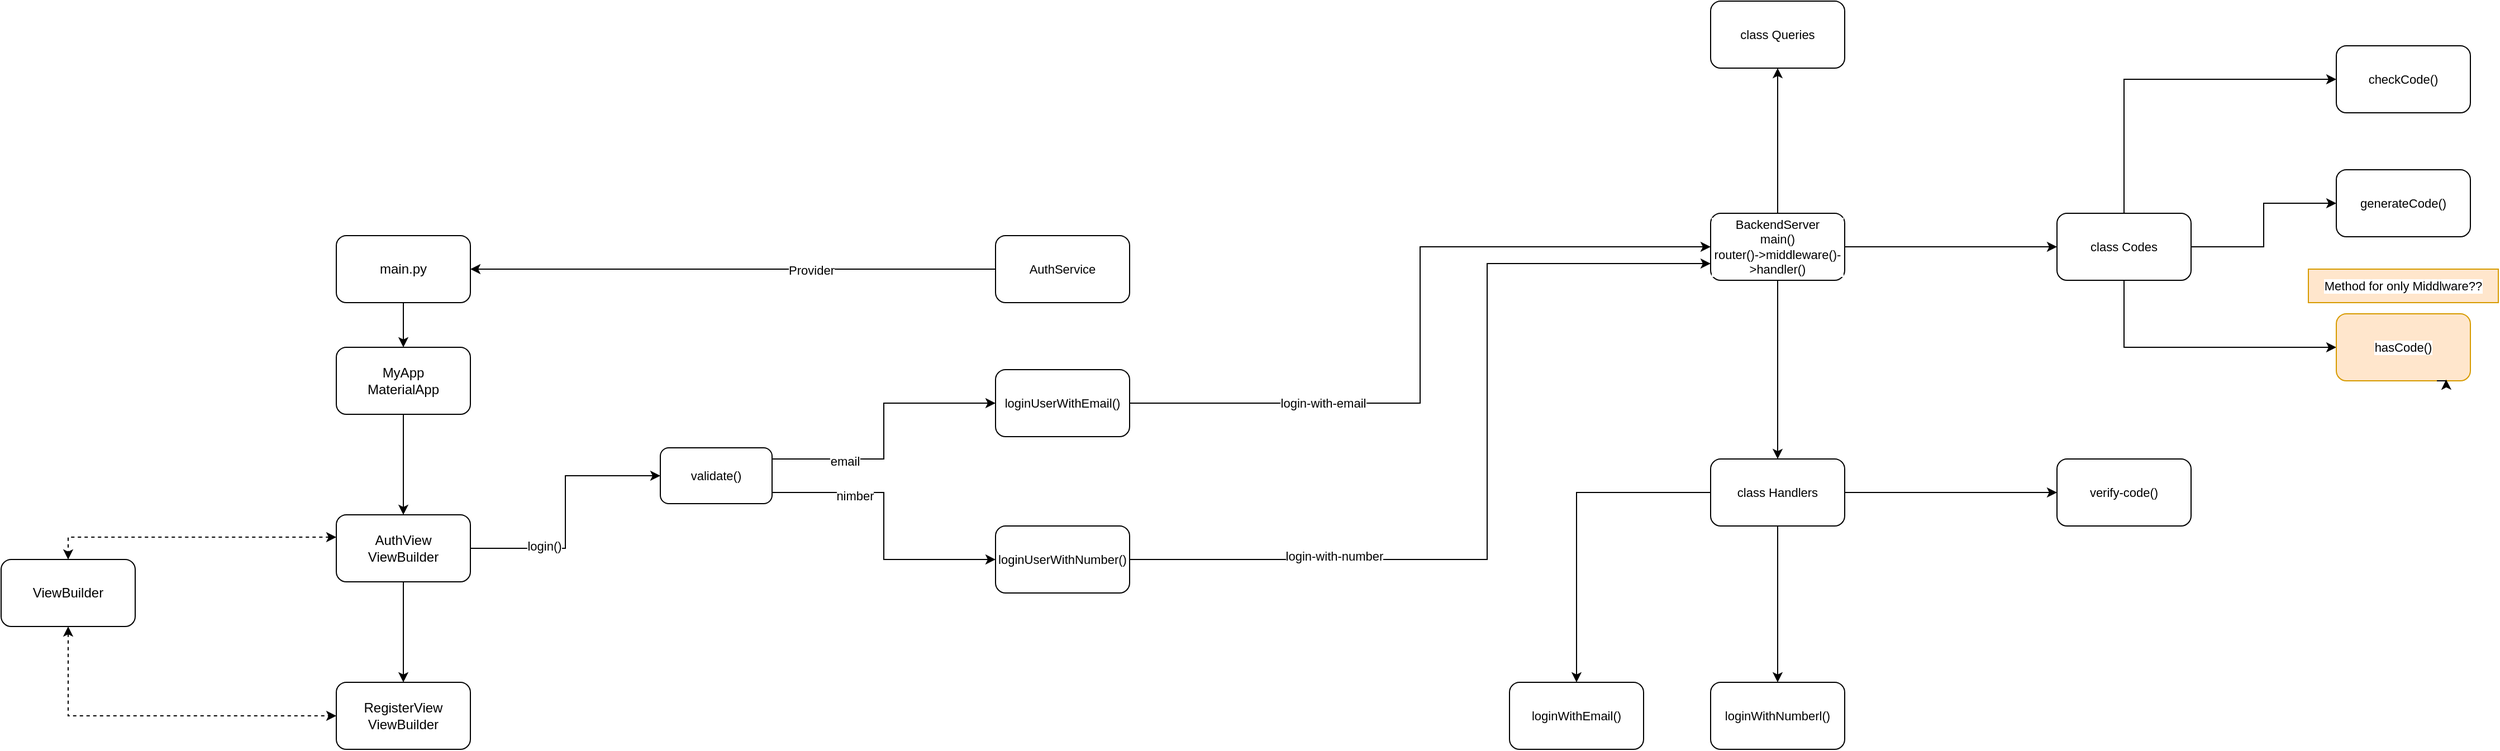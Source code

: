 <mxfile version="24.3.1" type="github">
  <diagram name="Страница — 1" id="OLK240ligt5Lw2F2dsRk">
    <mxGraphModel dx="2185" dy="3053" grid="1" gridSize="10" guides="1" tooltips="1" connect="1" arrows="1" fold="1" page="1" pageScale="1" pageWidth="827" pageHeight="1169" math="0" shadow="0">
      <root>
        <mxCell id="0" />
        <mxCell id="1" parent="0" />
        <mxCell id="ehBzZRKJDDmonRfpjZwj-10" style="edgeStyle=orthogonalEdgeStyle;rounded=0;orthogonalLoop=1;jettySize=auto;html=1;" edge="1" parent="1" source="ehBzZRKJDDmonRfpjZwj-2" target="ehBzZRKJDDmonRfpjZwj-3">
          <mxGeometry relative="1" as="geometry" />
        </mxCell>
        <mxCell id="ehBzZRKJDDmonRfpjZwj-2" value="main.py" style="rounded=1;whiteSpace=wrap;html=1;" vertex="1" parent="1">
          <mxGeometry x="-480" y="-1110" width="120" height="60" as="geometry" />
        </mxCell>
        <mxCell id="ehBzZRKJDDmonRfpjZwj-11" style="edgeStyle=orthogonalEdgeStyle;rounded=0;orthogonalLoop=1;jettySize=auto;html=1;" edge="1" parent="1" source="ehBzZRKJDDmonRfpjZwj-3" target="ehBzZRKJDDmonRfpjZwj-4">
          <mxGeometry relative="1" as="geometry" />
        </mxCell>
        <mxCell id="ehBzZRKJDDmonRfpjZwj-3" value="MyApp&lt;div&gt;MaterialApp&lt;br&gt;&lt;/div&gt;" style="rounded=1;whiteSpace=wrap;html=1;" vertex="1" parent="1">
          <mxGeometry x="-480" y="-1010" width="120" height="60" as="geometry" />
        </mxCell>
        <mxCell id="ehBzZRKJDDmonRfpjZwj-12" style="edgeStyle=orthogonalEdgeStyle;rounded=0;orthogonalLoop=1;jettySize=auto;html=1;" edge="1" parent="1" source="ehBzZRKJDDmonRfpjZwj-4" target="ehBzZRKJDDmonRfpjZwj-5">
          <mxGeometry relative="1" as="geometry" />
        </mxCell>
        <mxCell id="ehBzZRKJDDmonRfpjZwj-13" style="edgeStyle=orthogonalEdgeStyle;rounded=0;orthogonalLoop=1;jettySize=auto;html=1;shadow=0;dashed=1;startArrow=classic;startFill=1;entryX=0.5;entryY=0;entryDx=0;entryDy=0;elbow=vertical;" edge="1" parent="1" source="ehBzZRKJDDmonRfpjZwj-4" target="ehBzZRKJDDmonRfpjZwj-6">
          <mxGeometry relative="1" as="geometry">
            <mxPoint x="-700" y="-860" as="targetPoint" />
            <Array as="points">
              <mxPoint x="-720" y="-840" />
            </Array>
          </mxGeometry>
        </mxCell>
        <mxCell id="ehBzZRKJDDmonRfpjZwj-17" style="edgeStyle=orthogonalEdgeStyle;rounded=0;orthogonalLoop=1;jettySize=auto;html=1;entryX=0;entryY=0.5;entryDx=0;entryDy=0;strokeColor=default;align=center;verticalAlign=middle;fontFamily=Helvetica;fontSize=11;fontColor=default;labelBackgroundColor=default;endArrow=classic;" edge="1" parent="1" source="ehBzZRKJDDmonRfpjZwj-4" target="ehBzZRKJDDmonRfpjZwj-16">
          <mxGeometry relative="1" as="geometry" />
        </mxCell>
        <mxCell id="ehBzZRKJDDmonRfpjZwj-18" value="login()" style="edgeLabel;html=1;align=center;verticalAlign=middle;resizable=0;points=[];fontFamily=Helvetica;fontSize=11;fontColor=default;labelBackgroundColor=default;" vertex="1" connectable="0" parent="ehBzZRKJDDmonRfpjZwj-17">
          <mxGeometry x="-0.438" y="2" relative="1" as="geometry">
            <mxPoint as="offset" />
          </mxGeometry>
        </mxCell>
        <mxCell id="ehBzZRKJDDmonRfpjZwj-4" value="AuthView&lt;br&gt;ViewBuilder" style="rounded=1;whiteSpace=wrap;html=1;" vertex="1" parent="1">
          <mxGeometry x="-480" y="-860" width="120" height="60" as="geometry" />
        </mxCell>
        <mxCell id="ehBzZRKJDDmonRfpjZwj-5" value="RegisterView&lt;br&gt;ViewBuilder" style="rounded=1;whiteSpace=wrap;html=1;" vertex="1" parent="1">
          <mxGeometry x="-480" y="-710" width="120" height="60" as="geometry" />
        </mxCell>
        <mxCell id="ehBzZRKJDDmonRfpjZwj-15" style="edgeStyle=orthogonalEdgeStyle;rounded=0;orthogonalLoop=1;jettySize=auto;html=1;entryX=0;entryY=0.5;entryDx=0;entryDy=0;strokeColor=default;align=center;verticalAlign=middle;fontFamily=Helvetica;fontSize=11;fontColor=default;labelBackgroundColor=default;endArrow=classic;dashed=1;startArrow=classic;startFill=1;" edge="1" parent="1" source="ehBzZRKJDDmonRfpjZwj-6" target="ehBzZRKJDDmonRfpjZwj-5">
          <mxGeometry relative="1" as="geometry">
            <Array as="points">
              <mxPoint x="-720" y="-680" />
            </Array>
          </mxGeometry>
        </mxCell>
        <mxCell id="ehBzZRKJDDmonRfpjZwj-6" value="&lt;div&gt;&lt;span style=&quot;background-color: initial;&quot;&gt;ViewBuilder&lt;/span&gt;&lt;br&gt;&lt;/div&gt;" style="rounded=1;whiteSpace=wrap;html=1;" vertex="1" parent="1">
          <mxGeometry x="-780" y="-820" width="120" height="60" as="geometry" />
        </mxCell>
        <mxCell id="ehBzZRKJDDmonRfpjZwj-25" style="edgeStyle=orthogonalEdgeStyle;rounded=0;orthogonalLoop=1;jettySize=auto;html=1;entryX=0;entryY=0.5;entryDx=0;entryDy=0;strokeColor=default;align=center;verticalAlign=middle;fontFamily=Helvetica;fontSize=11;fontColor=default;labelBackgroundColor=default;endArrow=classic;" edge="1" parent="1" source="ehBzZRKJDDmonRfpjZwj-16" target="ehBzZRKJDDmonRfpjZwj-23">
          <mxGeometry relative="1" as="geometry">
            <Array as="points">
              <mxPoint x="10" y="-910" />
              <mxPoint x="10" y="-960" />
            </Array>
          </mxGeometry>
        </mxCell>
        <mxCell id="ehBzZRKJDDmonRfpjZwj-26" value="email" style="edgeLabel;html=1;align=center;verticalAlign=middle;resizable=0;points=[];fontFamily=Helvetica;fontSize=11;fontColor=default;labelBackgroundColor=default;" vertex="1" connectable="0" parent="ehBzZRKJDDmonRfpjZwj-25">
          <mxGeometry x="-0.483" y="-2" relative="1" as="geometry">
            <mxPoint as="offset" />
          </mxGeometry>
        </mxCell>
        <mxCell id="ehBzZRKJDDmonRfpjZwj-27" style="edgeStyle=orthogonalEdgeStyle;rounded=0;orthogonalLoop=1;jettySize=auto;html=1;entryX=0;entryY=0.5;entryDx=0;entryDy=0;strokeColor=default;align=center;verticalAlign=middle;fontFamily=Helvetica;fontSize=11;fontColor=default;labelBackgroundColor=default;endArrow=classic;" edge="1" parent="1" source="ehBzZRKJDDmonRfpjZwj-16" target="ehBzZRKJDDmonRfpjZwj-24">
          <mxGeometry relative="1" as="geometry">
            <Array as="points">
              <mxPoint x="10" y="-880" />
              <mxPoint x="10" y="-820" />
            </Array>
          </mxGeometry>
        </mxCell>
        <mxCell id="ehBzZRKJDDmonRfpjZwj-28" value="nimber" style="edgeLabel;html=1;align=center;verticalAlign=middle;resizable=0;points=[];fontFamily=Helvetica;fontSize=11;fontColor=default;labelBackgroundColor=default;" vertex="1" connectable="0" parent="ehBzZRKJDDmonRfpjZwj-27">
          <mxGeometry x="-0.434" y="-3" relative="1" as="geometry">
            <mxPoint as="offset" />
          </mxGeometry>
        </mxCell>
        <mxCell id="ehBzZRKJDDmonRfpjZwj-16" value="validate()" style="rounded=1;whiteSpace=wrap;html=1;fontFamily=Helvetica;fontSize=11;fontColor=default;labelBackgroundColor=default;" vertex="1" parent="1">
          <mxGeometry x="-190" y="-920" width="100" height="50" as="geometry" />
        </mxCell>
        <mxCell id="ehBzZRKJDDmonRfpjZwj-21" style="edgeStyle=orthogonalEdgeStyle;rounded=0;orthogonalLoop=1;jettySize=auto;html=1;entryX=1;entryY=0.5;entryDx=0;entryDy=0;strokeColor=default;align=center;verticalAlign=middle;fontFamily=Helvetica;fontSize=11;fontColor=default;labelBackgroundColor=default;endArrow=classic;" edge="1" parent="1" source="ehBzZRKJDDmonRfpjZwj-20" target="ehBzZRKJDDmonRfpjZwj-2">
          <mxGeometry relative="1" as="geometry" />
        </mxCell>
        <mxCell id="ehBzZRKJDDmonRfpjZwj-22" value="Provider" style="edgeLabel;html=1;align=center;verticalAlign=middle;resizable=0;points=[];fontFamily=Helvetica;fontSize=11;fontColor=default;labelBackgroundColor=default;" vertex="1" connectable="0" parent="ehBzZRKJDDmonRfpjZwj-21">
          <mxGeometry x="-0.296" y="1" relative="1" as="geometry">
            <mxPoint as="offset" />
          </mxGeometry>
        </mxCell>
        <mxCell id="ehBzZRKJDDmonRfpjZwj-20" value="AuthService" style="rounded=1;whiteSpace=wrap;html=1;fontFamily=Helvetica;fontSize=11;fontColor=default;labelBackgroundColor=default;" vertex="1" parent="1">
          <mxGeometry x="110" y="-1110" width="120" height="60" as="geometry" />
        </mxCell>
        <mxCell id="ehBzZRKJDDmonRfpjZwj-31" style="edgeStyle=orthogonalEdgeStyle;rounded=0;orthogonalLoop=1;jettySize=auto;html=1;entryX=0;entryY=0.5;entryDx=0;entryDy=0;strokeColor=default;align=center;verticalAlign=middle;fontFamily=Helvetica;fontSize=11;fontColor=default;labelBackgroundColor=default;endArrow=classic;" edge="1" parent="1" source="ehBzZRKJDDmonRfpjZwj-23" target="ehBzZRKJDDmonRfpjZwj-29">
          <mxGeometry relative="1" as="geometry" />
        </mxCell>
        <mxCell id="ehBzZRKJDDmonRfpjZwj-32" value="login-with-email" style="edgeLabel;html=1;align=center;verticalAlign=middle;resizable=0;points=[];fontFamily=Helvetica;fontSize=11;fontColor=default;labelBackgroundColor=default;" vertex="1" connectable="0" parent="ehBzZRKJDDmonRfpjZwj-31">
          <mxGeometry x="-0.477" relative="1" as="geometry">
            <mxPoint as="offset" />
          </mxGeometry>
        </mxCell>
        <mxCell id="ehBzZRKJDDmonRfpjZwj-23" value="loginUserWithEmail()" style="rounded=1;whiteSpace=wrap;html=1;fontFamily=Helvetica;fontSize=11;fontColor=default;labelBackgroundColor=default;" vertex="1" parent="1">
          <mxGeometry x="110" y="-990" width="120" height="60" as="geometry" />
        </mxCell>
        <mxCell id="ehBzZRKJDDmonRfpjZwj-33" style="edgeStyle=orthogonalEdgeStyle;rounded=0;orthogonalLoop=1;jettySize=auto;html=1;entryX=0;entryY=0.75;entryDx=0;entryDy=0;strokeColor=default;align=center;verticalAlign=middle;fontFamily=Helvetica;fontSize=11;fontColor=default;labelBackgroundColor=default;endArrow=classic;" edge="1" parent="1" source="ehBzZRKJDDmonRfpjZwj-24" target="ehBzZRKJDDmonRfpjZwj-29">
          <mxGeometry relative="1" as="geometry">
            <Array as="points">
              <mxPoint x="550" y="-820" />
              <mxPoint x="550" y="-1085" />
            </Array>
          </mxGeometry>
        </mxCell>
        <mxCell id="ehBzZRKJDDmonRfpjZwj-34" value="login-with-number" style="edgeLabel;html=1;align=center;verticalAlign=middle;resizable=0;points=[];fontFamily=Helvetica;fontSize=11;fontColor=default;labelBackgroundColor=default;" vertex="1" connectable="0" parent="ehBzZRKJDDmonRfpjZwj-33">
          <mxGeometry x="-0.534" y="3" relative="1" as="geometry">
            <mxPoint as="offset" />
          </mxGeometry>
        </mxCell>
        <mxCell id="ehBzZRKJDDmonRfpjZwj-24" value="loginUserWithNumber()" style="rounded=1;whiteSpace=wrap;html=1;fontFamily=Helvetica;fontSize=11;fontColor=default;labelBackgroundColor=default;" vertex="1" parent="1">
          <mxGeometry x="110" y="-850" width="120" height="60" as="geometry" />
        </mxCell>
        <mxCell id="ehBzZRKJDDmonRfpjZwj-35" style="edgeStyle=orthogonalEdgeStyle;rounded=0;orthogonalLoop=1;jettySize=auto;html=1;strokeColor=default;align=center;verticalAlign=middle;fontFamily=Helvetica;fontSize=11;fontColor=default;labelBackgroundColor=default;endArrow=classic;" edge="1" parent="1" source="ehBzZRKJDDmonRfpjZwj-29" target="ehBzZRKJDDmonRfpjZwj-30">
          <mxGeometry relative="1" as="geometry" />
        </mxCell>
        <mxCell id="ehBzZRKJDDmonRfpjZwj-40" style="edgeStyle=orthogonalEdgeStyle;rounded=0;orthogonalLoop=1;jettySize=auto;html=1;strokeColor=default;align=center;verticalAlign=middle;fontFamily=Helvetica;fontSize=11;fontColor=default;labelBackgroundColor=default;endArrow=classic;" edge="1" parent="1" source="ehBzZRKJDDmonRfpjZwj-29" target="ehBzZRKJDDmonRfpjZwj-39">
          <mxGeometry relative="1" as="geometry" />
        </mxCell>
        <mxCell id="ehBzZRKJDDmonRfpjZwj-41" style="edgeStyle=orthogonalEdgeStyle;rounded=0;orthogonalLoop=1;jettySize=auto;html=1;entryX=0.5;entryY=1;entryDx=0;entryDy=0;strokeColor=default;align=center;verticalAlign=middle;fontFamily=Helvetica;fontSize=11;fontColor=default;labelBackgroundColor=default;endArrow=classic;" edge="1" parent="1" source="ehBzZRKJDDmonRfpjZwj-29" target="ehBzZRKJDDmonRfpjZwj-38">
          <mxGeometry relative="1" as="geometry" />
        </mxCell>
        <mxCell id="ehBzZRKJDDmonRfpjZwj-29" value="BackendServer&lt;br&gt;main()&lt;br&gt;router()-&amp;gt;middleware()-&amp;gt;handler()" style="rounded=1;whiteSpace=wrap;html=1;fontFamily=Helvetica;fontSize=11;fontColor=default;labelBackgroundColor=default;" vertex="1" parent="1">
          <mxGeometry x="750" y="-1130" width="120" height="60" as="geometry" />
        </mxCell>
        <mxCell id="ehBzZRKJDDmonRfpjZwj-37" style="edgeStyle=orthogonalEdgeStyle;rounded=0;orthogonalLoop=1;jettySize=auto;html=1;entryX=0.5;entryY=0;entryDx=0;entryDy=0;strokeColor=default;align=center;verticalAlign=middle;fontFamily=Helvetica;fontSize=11;fontColor=default;labelBackgroundColor=default;endArrow=classic;" edge="1" parent="1" source="ehBzZRKJDDmonRfpjZwj-30" target="ehBzZRKJDDmonRfpjZwj-36">
          <mxGeometry relative="1" as="geometry" />
        </mxCell>
        <mxCell id="ehBzZRKJDDmonRfpjZwj-43" style="edgeStyle=orthogonalEdgeStyle;rounded=0;orthogonalLoop=1;jettySize=auto;html=1;strokeColor=default;align=center;verticalAlign=middle;fontFamily=Helvetica;fontSize=11;fontColor=default;labelBackgroundColor=default;endArrow=classic;" edge="1" parent="1" source="ehBzZRKJDDmonRfpjZwj-30" target="ehBzZRKJDDmonRfpjZwj-42">
          <mxGeometry relative="1" as="geometry" />
        </mxCell>
        <mxCell id="ehBzZRKJDDmonRfpjZwj-45" style="edgeStyle=orthogonalEdgeStyle;rounded=0;orthogonalLoop=1;jettySize=auto;html=1;entryX=0;entryY=0.5;entryDx=0;entryDy=0;strokeColor=default;align=center;verticalAlign=middle;fontFamily=Helvetica;fontSize=11;fontColor=default;labelBackgroundColor=default;endArrow=classic;" edge="1" parent="1" source="ehBzZRKJDDmonRfpjZwj-30" target="ehBzZRKJDDmonRfpjZwj-44">
          <mxGeometry relative="1" as="geometry" />
        </mxCell>
        <mxCell id="ehBzZRKJDDmonRfpjZwj-30" value="class Handlers" style="rounded=1;whiteSpace=wrap;html=1;fontFamily=Helvetica;fontSize=11;fontColor=default;labelBackgroundColor=default;" vertex="1" parent="1">
          <mxGeometry x="750" y="-910" width="120" height="60" as="geometry" />
        </mxCell>
        <mxCell id="ehBzZRKJDDmonRfpjZwj-36" value="loginWithEmail()" style="rounded=1;whiteSpace=wrap;html=1;fontFamily=Helvetica;fontSize=11;fontColor=default;labelBackgroundColor=default;" vertex="1" parent="1">
          <mxGeometry x="570" y="-710" width="120" height="60" as="geometry" />
        </mxCell>
        <mxCell id="ehBzZRKJDDmonRfpjZwj-38" value="class Queries" style="rounded=1;whiteSpace=wrap;html=1;fontFamily=Helvetica;fontSize=11;fontColor=default;labelBackgroundColor=default;" vertex="1" parent="1">
          <mxGeometry x="750" y="-1320" width="120" height="60" as="geometry" />
        </mxCell>
        <mxCell id="ehBzZRKJDDmonRfpjZwj-52" style="edgeStyle=orthogonalEdgeStyle;rounded=0;orthogonalLoop=1;jettySize=auto;html=1;entryX=0;entryY=0.5;entryDx=0;entryDy=0;strokeColor=default;align=center;verticalAlign=middle;fontFamily=Helvetica;fontSize=11;fontColor=default;labelBackgroundColor=default;endArrow=classic;" edge="1" parent="1" source="ehBzZRKJDDmonRfpjZwj-39" target="ehBzZRKJDDmonRfpjZwj-48">
          <mxGeometry relative="1" as="geometry">
            <Array as="points">
              <mxPoint x="1120" y="-1010" />
            </Array>
          </mxGeometry>
        </mxCell>
        <mxCell id="ehBzZRKJDDmonRfpjZwj-53" style="edgeStyle=orthogonalEdgeStyle;rounded=0;orthogonalLoop=1;jettySize=auto;html=1;entryX=0;entryY=0.5;entryDx=0;entryDy=0;strokeColor=default;align=center;verticalAlign=middle;fontFamily=Helvetica;fontSize=11;fontColor=default;labelBackgroundColor=default;endArrow=classic;" edge="1" parent="1" source="ehBzZRKJDDmonRfpjZwj-39" target="ehBzZRKJDDmonRfpjZwj-47">
          <mxGeometry relative="1" as="geometry" />
        </mxCell>
        <mxCell id="ehBzZRKJDDmonRfpjZwj-54" style="edgeStyle=orthogonalEdgeStyle;rounded=0;orthogonalLoop=1;jettySize=auto;html=1;entryX=0;entryY=0.5;entryDx=0;entryDy=0;strokeColor=default;align=center;verticalAlign=middle;fontFamily=Helvetica;fontSize=11;fontColor=default;labelBackgroundColor=default;endArrow=classic;" edge="1" parent="1" source="ehBzZRKJDDmonRfpjZwj-39" target="ehBzZRKJDDmonRfpjZwj-46">
          <mxGeometry relative="1" as="geometry">
            <Array as="points">
              <mxPoint x="1120" y="-1250" />
            </Array>
          </mxGeometry>
        </mxCell>
        <mxCell id="ehBzZRKJDDmonRfpjZwj-39" value="class Codes" style="rounded=1;whiteSpace=wrap;html=1;fontFamily=Helvetica;fontSize=11;fontColor=default;labelBackgroundColor=default;" vertex="1" parent="1">
          <mxGeometry x="1060" y="-1130" width="120" height="60" as="geometry" />
        </mxCell>
        <mxCell id="ehBzZRKJDDmonRfpjZwj-42" value="loginWithNumberl()" style="rounded=1;whiteSpace=wrap;html=1;fontFamily=Helvetica;fontSize=11;fontColor=default;labelBackgroundColor=default;" vertex="1" parent="1">
          <mxGeometry x="750" y="-710" width="120" height="60" as="geometry" />
        </mxCell>
        <mxCell id="ehBzZRKJDDmonRfpjZwj-44" value="verify-code()" style="rounded=1;whiteSpace=wrap;html=1;fontFamily=Helvetica;fontSize=11;fontColor=default;labelBackgroundColor=default;" vertex="1" parent="1">
          <mxGeometry x="1060" y="-910" width="120" height="60" as="geometry" />
        </mxCell>
        <mxCell id="ehBzZRKJDDmonRfpjZwj-46" value="checkCode()" style="rounded=1;whiteSpace=wrap;html=1;fontFamily=Helvetica;fontSize=11;fontColor=default;labelBackgroundColor=default;" vertex="1" parent="1">
          <mxGeometry x="1310" y="-1280" width="120" height="60" as="geometry" />
        </mxCell>
        <mxCell id="ehBzZRKJDDmonRfpjZwj-47" value="generateCode()" style="rounded=1;whiteSpace=wrap;html=1;fontFamily=Helvetica;fontSize=11;fontColor=default;labelBackgroundColor=default;" vertex="1" parent="1">
          <mxGeometry x="1310" y="-1169" width="120" height="60" as="geometry" />
        </mxCell>
        <mxCell id="ehBzZRKJDDmonRfpjZwj-48" value="hasCode()" style="rounded=1;whiteSpace=wrap;html=1;fontFamily=Helvetica;fontSize=11;labelBackgroundColor=default;fillColor=#ffe6cc;strokeColor=#d79b00;" vertex="1" parent="1">
          <mxGeometry x="1310" y="-1040" width="120" height="60" as="geometry" />
        </mxCell>
        <mxCell id="ehBzZRKJDDmonRfpjZwj-49" value="Method for only Middlware??" style="text;html=1;align=center;verticalAlign=middle;whiteSpace=wrap;rounded=0;fontFamily=Helvetica;fontSize=11;labelBackgroundColor=default;fillColor=#ffe6cc;strokeColor=#d79b00;" vertex="1" parent="1">
          <mxGeometry x="1285" y="-1080" width="170" height="30" as="geometry" />
        </mxCell>
        <mxCell id="ehBzZRKJDDmonRfpjZwj-50" style="edgeStyle=orthogonalEdgeStyle;rounded=0;orthogonalLoop=1;jettySize=auto;html=1;exitX=0.75;exitY=1;exitDx=0;exitDy=0;entryX=0.819;entryY=0.982;entryDx=0;entryDy=0;entryPerimeter=0;strokeColor=default;align=center;verticalAlign=middle;fontFamily=Helvetica;fontSize=11;fontColor=default;labelBackgroundColor=default;endArrow=classic;" edge="1" parent="1" source="ehBzZRKJDDmonRfpjZwj-48" target="ehBzZRKJDDmonRfpjZwj-48">
          <mxGeometry relative="1" as="geometry" />
        </mxCell>
      </root>
    </mxGraphModel>
  </diagram>
</mxfile>
